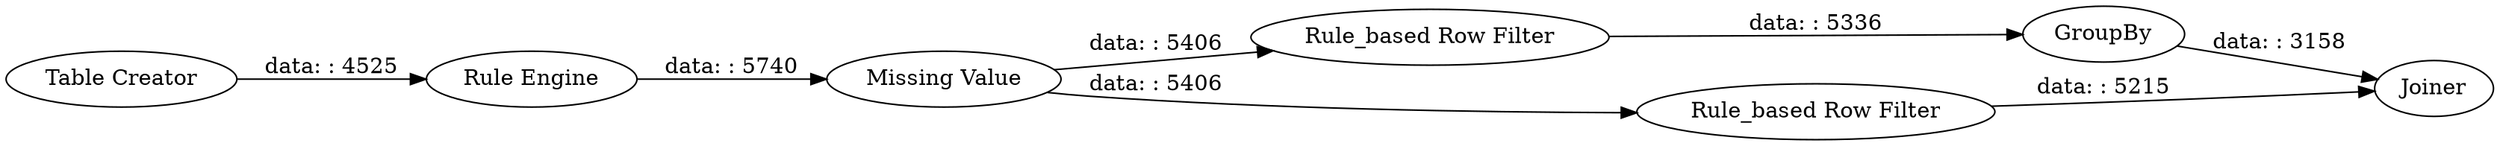 digraph {
	"-2558416212890786650_54" [label="Rule_based Row Filter"]
	"-2558416212890786650_55" [label=GroupBy]
	"-2558416212890786650_53" [label="Missing Value"]
	"-2558416212890786650_57" [label="Rule_based Row Filter"]
	"-2558416212890786650_51" [label="Table Creator"]
	"-2558416212890786650_52" [label="Rule Engine"]
	"-2558416212890786650_58" [label=Joiner]
	"-2558416212890786650_54" -> "-2558416212890786650_55" [label="data: : 5336"]
	"-2558416212890786650_57" -> "-2558416212890786650_58" [label="data: : 5215"]
	"-2558416212890786650_55" -> "-2558416212890786650_58" [label="data: : 3158"]
	"-2558416212890786650_51" -> "-2558416212890786650_52" [label="data: : 4525"]
	"-2558416212890786650_52" -> "-2558416212890786650_53" [label="data: : 5740"]
	"-2558416212890786650_53" -> "-2558416212890786650_57" [label="data: : 5406"]
	"-2558416212890786650_53" -> "-2558416212890786650_54" [label="data: : 5406"]
	rankdir=LR
}
